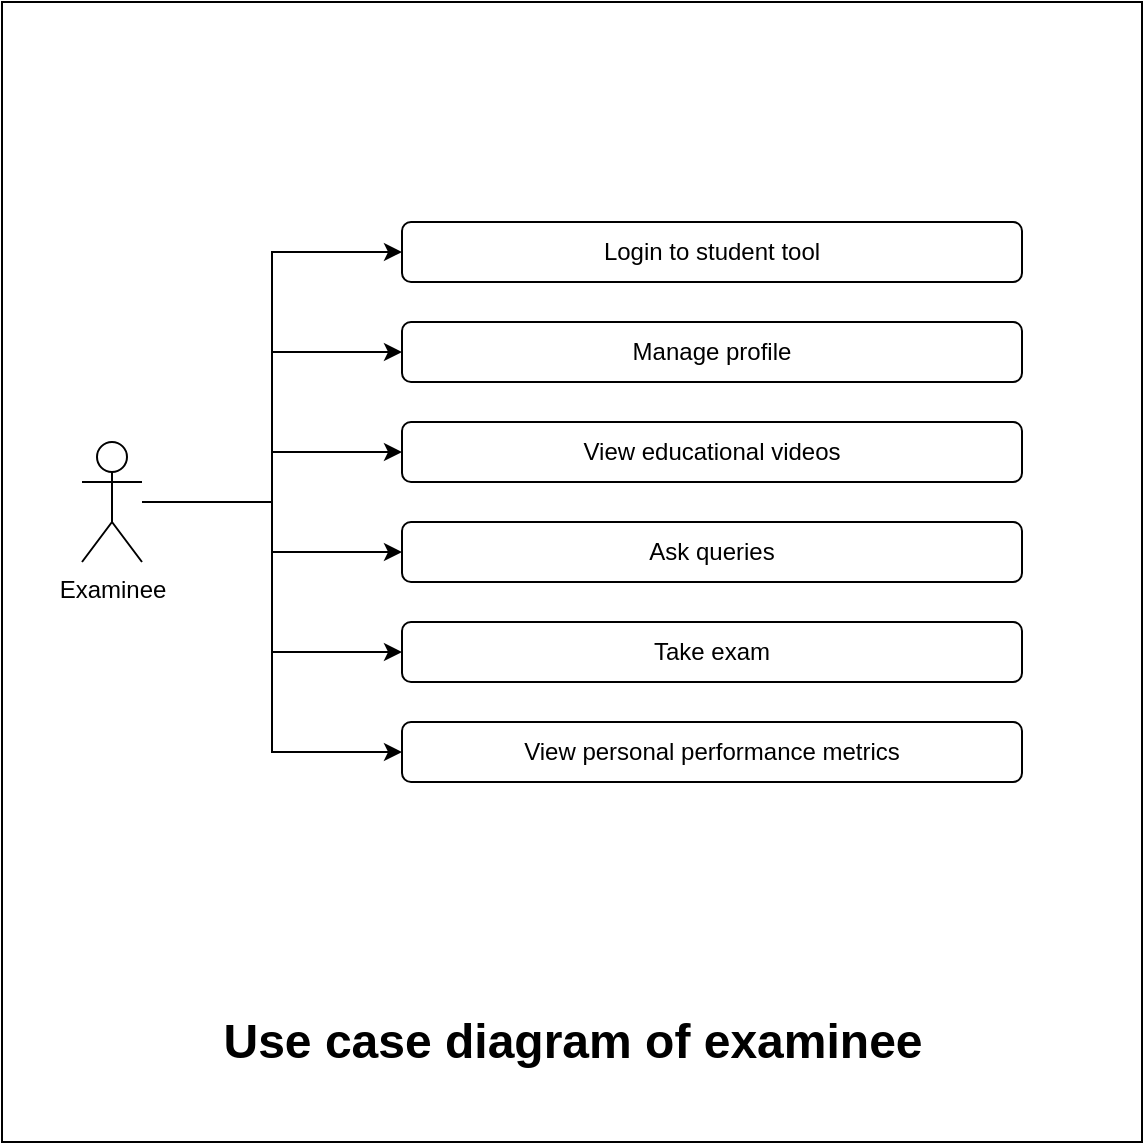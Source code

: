 <mxfile version="20.8.13" type="device"><diagram name="Page-1" id="BoTQgLlUHfmTZ7ZNOqTe"><mxGraphModel dx="1394" dy="789" grid="1" gridSize="10" guides="1" tooltips="1" connect="1" arrows="1" fold="1" page="1" pageScale="1" pageWidth="850" pageHeight="1100" math="0" shadow="0"><root><mxCell id="0"/><mxCell id="1" parent="0"/><mxCell id="aSehBt92nBfROwN1pPvI-18" value="" style="whiteSpace=wrap;html=1;aspect=fixed;" vertex="1" parent="1"><mxGeometry x="80" y="60" width="570" height="570" as="geometry"/></mxCell><mxCell id="aSehBt92nBfROwN1pPvI-11" style="edgeStyle=orthogonalEdgeStyle;rounded=0;orthogonalLoop=1;jettySize=auto;html=1;entryX=0;entryY=0.5;entryDx=0;entryDy=0;" edge="1" parent="1" source="aSehBt92nBfROwN1pPvI-1" target="aSehBt92nBfROwN1pPvI-4"><mxGeometry relative="1" as="geometry"/></mxCell><mxCell id="aSehBt92nBfROwN1pPvI-13" style="edgeStyle=orthogonalEdgeStyle;rounded=0;orthogonalLoop=1;jettySize=auto;html=1;entryX=0;entryY=0.5;entryDx=0;entryDy=0;" edge="1" parent="1" source="aSehBt92nBfROwN1pPvI-1" target="aSehBt92nBfROwN1pPvI-6"><mxGeometry relative="1" as="geometry"/></mxCell><mxCell id="aSehBt92nBfROwN1pPvI-14" style="edgeStyle=orthogonalEdgeStyle;rounded=0;orthogonalLoop=1;jettySize=auto;html=1;entryX=0;entryY=0.5;entryDx=0;entryDy=0;" edge="1" parent="1" source="aSehBt92nBfROwN1pPvI-1" target="aSehBt92nBfROwN1pPvI-7"><mxGeometry relative="1" as="geometry"/></mxCell><mxCell id="aSehBt92nBfROwN1pPvI-15" style="edgeStyle=orthogonalEdgeStyle;rounded=0;orthogonalLoop=1;jettySize=auto;html=1;entryX=0;entryY=0.5;entryDx=0;entryDy=0;" edge="1" parent="1" source="aSehBt92nBfROwN1pPvI-1" target="aSehBt92nBfROwN1pPvI-8"><mxGeometry relative="1" as="geometry"/></mxCell><mxCell id="aSehBt92nBfROwN1pPvI-16" style="edgeStyle=orthogonalEdgeStyle;rounded=0;orthogonalLoop=1;jettySize=auto;html=1;entryX=0;entryY=0.5;entryDx=0;entryDy=0;" edge="1" parent="1" source="aSehBt92nBfROwN1pPvI-1" target="aSehBt92nBfROwN1pPvI-9"><mxGeometry relative="1" as="geometry"/></mxCell><mxCell id="aSehBt92nBfROwN1pPvI-17" style="edgeStyle=orthogonalEdgeStyle;rounded=0;orthogonalLoop=1;jettySize=auto;html=1;entryX=0;entryY=0.5;entryDx=0;entryDy=0;" edge="1" parent="1" source="aSehBt92nBfROwN1pPvI-1" target="aSehBt92nBfROwN1pPvI-5"><mxGeometry relative="1" as="geometry"/></mxCell><mxCell id="aSehBt92nBfROwN1pPvI-1" value="Examinee" style="shape=umlActor;verticalLabelPosition=bottom;verticalAlign=top;html=1;outlineConnect=0;" vertex="1" parent="1"><mxGeometry x="120" y="280" width="30" height="60" as="geometry"/></mxCell><mxCell id="aSehBt92nBfROwN1pPvI-4" value="Login to student tool" style="rounded=1;whiteSpace=wrap;html=1;" vertex="1" parent="1"><mxGeometry x="280" y="170" width="310" height="30" as="geometry"/></mxCell><mxCell id="aSehBt92nBfROwN1pPvI-5" value="Manage profile" style="rounded=1;whiteSpace=wrap;html=1;" vertex="1" parent="1"><mxGeometry x="280" y="220" width="310" height="30" as="geometry"/></mxCell><mxCell id="aSehBt92nBfROwN1pPvI-6" value="View educational videos" style="rounded=1;whiteSpace=wrap;html=1;" vertex="1" parent="1"><mxGeometry x="280" y="270" width="310" height="30" as="geometry"/></mxCell><mxCell id="aSehBt92nBfROwN1pPvI-7" value="Ask queries" style="rounded=1;whiteSpace=wrap;html=1;" vertex="1" parent="1"><mxGeometry x="280" y="320" width="310" height="30" as="geometry"/></mxCell><mxCell id="aSehBt92nBfROwN1pPvI-8" value="Take exam" style="rounded=1;whiteSpace=wrap;html=1;" vertex="1" parent="1"><mxGeometry x="280" y="370" width="310" height="30" as="geometry"/></mxCell><mxCell id="aSehBt92nBfROwN1pPvI-9" value="View personal performance metrics" style="rounded=1;whiteSpace=wrap;html=1;" vertex="1" parent="1"><mxGeometry x="280" y="420" width="310" height="30" as="geometry"/></mxCell><mxCell id="aSehBt92nBfROwN1pPvI-19" value="Use case diagram of examinee" style="text;strokeColor=none;fillColor=none;html=1;fontSize=24;fontStyle=1;verticalAlign=middle;align=center;" vertex="1" parent="1"><mxGeometry x="315" y="560" width="100" height="40" as="geometry"/></mxCell></root></mxGraphModel></diagram></mxfile>